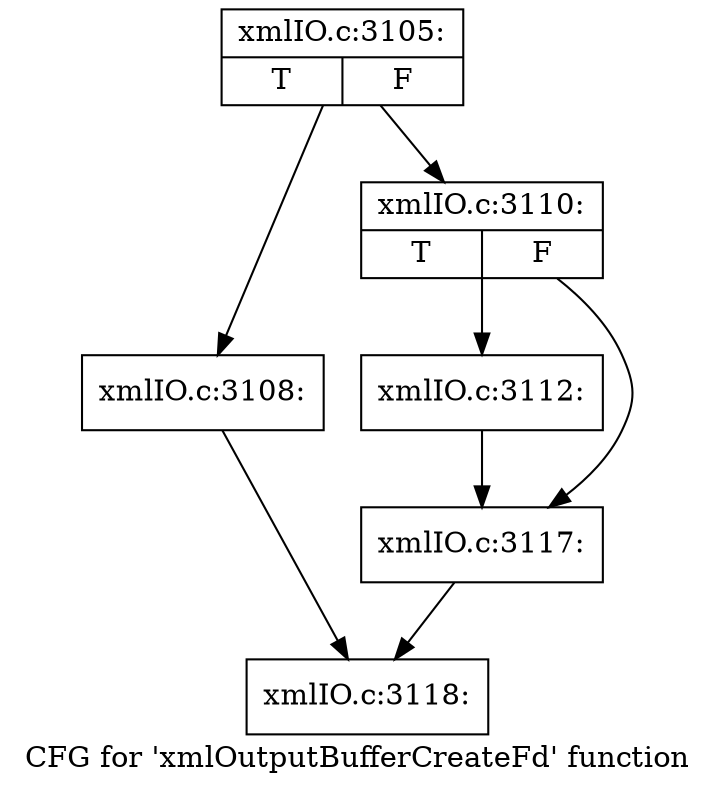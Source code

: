 digraph "CFG for 'xmlOutputBufferCreateFd' function" {
	label="CFG for 'xmlOutputBufferCreateFd' function";

	Node0x52dead0 [shape=record,label="{xmlIO.c:3105:|{<s0>T|<s1>F}}"];
	Node0x52dead0 -> Node0x52dea30;
	Node0x52dead0 -> Node0x52dea80;
	Node0x52dea30 [shape=record,label="{xmlIO.c:3108:}"];
	Node0x52dea30 -> Node0x52e0aa0;
	Node0x52dea80 [shape=record,label="{xmlIO.c:3110:|{<s0>T|<s1>F}}"];
	Node0x52dea80 -> Node0x52e46c0;
	Node0x52dea80 -> Node0x52e4710;
	Node0x52e46c0 [shape=record,label="{xmlIO.c:3112:}"];
	Node0x52e46c0 -> Node0x52e4710;
	Node0x52e4710 [shape=record,label="{xmlIO.c:3117:}"];
	Node0x52e4710 -> Node0x52e0aa0;
	Node0x52e0aa0 [shape=record,label="{xmlIO.c:3118:}"];
}

